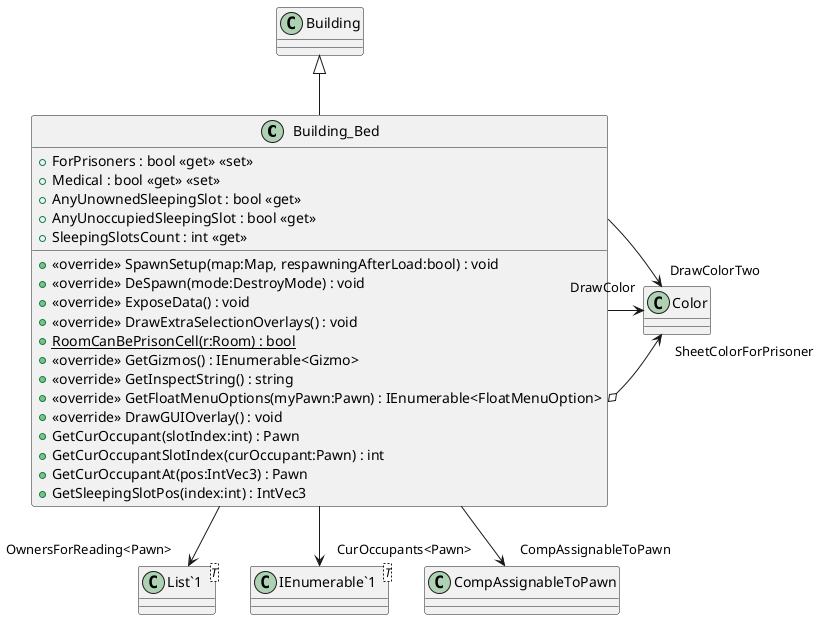 @startuml
class Building_Bed {
    + ForPrisoners : bool <<get>> <<set>>
    + Medical : bool <<get>> <<set>>
    + AnyUnownedSleepingSlot : bool <<get>>
    + AnyUnoccupiedSleepingSlot : bool <<get>>
    + SleepingSlotsCount : int <<get>>
    + <<override>> SpawnSetup(map:Map, respawningAfterLoad:bool) : void
    + <<override>> DeSpawn(mode:DestroyMode) : void
    + <<override>> ExposeData() : void
    + <<override>> DrawExtraSelectionOverlays() : void
    + {static} RoomCanBePrisonCell(r:Room) : bool
    + <<override>> GetGizmos() : IEnumerable<Gizmo>
    + <<override>> GetInspectString() : string
    + <<override>> GetFloatMenuOptions(myPawn:Pawn) : IEnumerable<FloatMenuOption>
    + <<override>> DrawGUIOverlay() : void
    + GetCurOccupant(slotIndex:int) : Pawn
    + GetCurOccupantSlotIndex(curOccupant:Pawn) : int
    + GetCurOccupantAt(pos:IntVec3) : Pawn
    + GetSleepingSlotPos(index:int) : IntVec3
}
class "List`1"<T> {
}
class "IEnumerable`1"<T> {
}
Building <|-- Building_Bed
Building_Bed o-> "SheetColorForPrisoner" Color
Building_Bed --> "OwnersForReading<Pawn>" "List`1"
Building_Bed --> "CompAssignableToPawn" CompAssignableToPawn
Building_Bed --> "CurOccupants<Pawn>" "IEnumerable`1"
Building_Bed --> "DrawColor" Color
Building_Bed --> "DrawColorTwo" Color
@enduml
